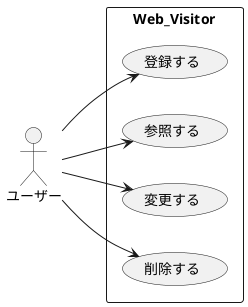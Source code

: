 @startuml Web_Visitorユースケース図
left to right direction
actor ユーザー as U

rectangle Web_Visitor {
  usecase "登録する" as UC1
  usecase "参照する" as UC2
  usecase "変更する" as UC3
  usecase "削除する" as UC4
}
U --> UC1
U --> UC2
U --> UC3
U --> UC4
@enduml